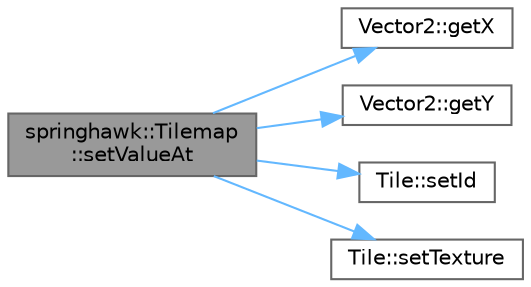 digraph "springhawk::Tilemap::setValueAt"
{
 // LATEX_PDF_SIZE
  bgcolor="transparent";
  edge [fontname=Helvetica,fontsize=10,labelfontname=Helvetica,labelfontsize=10];
  node [fontname=Helvetica,fontsize=10,shape=box,height=0.2,width=0.4];
  rankdir="LR";
  Node1 [id="Node000001",label="springhawk::Tilemap\l::setValueAt",height=0.2,width=0.4,color="gray40", fillcolor="grey60", style="filled", fontcolor="black",tooltip=" "];
  Node1 -> Node2 [id="edge5_Node000001_Node000002",color="steelblue1",style="solid",tooltip=" "];
  Node2 [id="Node000002",label="Vector2::getX",height=0.2,width=0.4,color="grey40", fillcolor="white", style="filled",URL="$class_vector2.html#a546fe5669a930a7aba105764711eb045",tooltip=" "];
  Node1 -> Node3 [id="edge6_Node000001_Node000003",color="steelblue1",style="solid",tooltip=" "];
  Node3 [id="Node000003",label="Vector2::getY",height=0.2,width=0.4,color="grey40", fillcolor="white", style="filled",URL="$class_vector2.html#ad5557e427cdee62e5700b3a7deaa1d8f",tooltip=" "];
  Node1 -> Node4 [id="edge7_Node000001_Node000004",color="steelblue1",style="solid",tooltip=" "];
  Node4 [id="Node000004",label="Tile::setId",height=0.2,width=0.4,color="grey40", fillcolor="white", style="filled",URL="$class_tile.html#a1f1eb121a94a6756a98534b2dbad6cd0",tooltip=" "];
  Node1 -> Node5 [id="edge8_Node000001_Node000005",color="steelblue1",style="solid",tooltip=" "];
  Node5 [id="Node000005",label="Tile::setTexture",height=0.2,width=0.4,color="grey40", fillcolor="white", style="filled",URL="$class_tile.html#a3ef238f56709b6a40006921aa580b11f",tooltip=" "];
}
